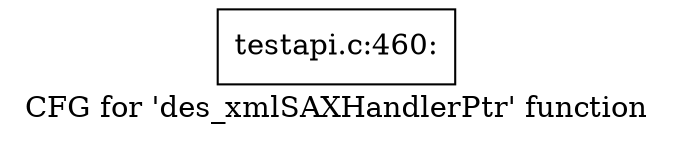 digraph "CFG for 'des_xmlSAXHandlerPtr' function" {
	label="CFG for 'des_xmlSAXHandlerPtr' function";

	Node0x474a640 [shape=record,label="{testapi.c:460:}"];
}

